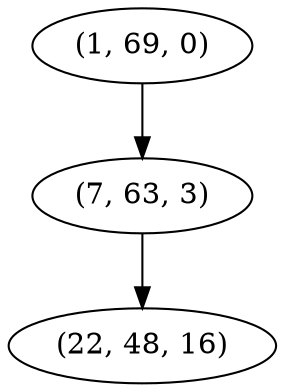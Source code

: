 digraph tree {
    "(1, 69, 0)";
    "(7, 63, 3)";
    "(22, 48, 16)";
    "(1, 69, 0)" -> "(7, 63, 3)";
    "(7, 63, 3)" -> "(22, 48, 16)";
}
